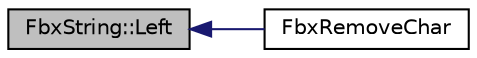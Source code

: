 digraph "FbxString::Left"
{
  edge [fontname="Helvetica",fontsize="10",labelfontname="Helvetica",labelfontsize="10"];
  node [fontname="Helvetica",fontsize="10",shape=record];
  rankdir="LR";
  Node69 [label="FbxString::Left",height=0.2,width=0.4,color="black", fillcolor="grey75", style="filled", fontcolor="black"];
  Node69 -> Node70 [dir="back",color="midnightblue",fontsize="10",style="solid",fontname="Helvetica"];
  Node70 [label="FbxRemoveChar",height=0.2,width=0.4,color="black", fillcolor="white", style="filled",URL="$fbxstring_8h.html#a42f53da67991b552e43d21f5ac4efa10"];
}
